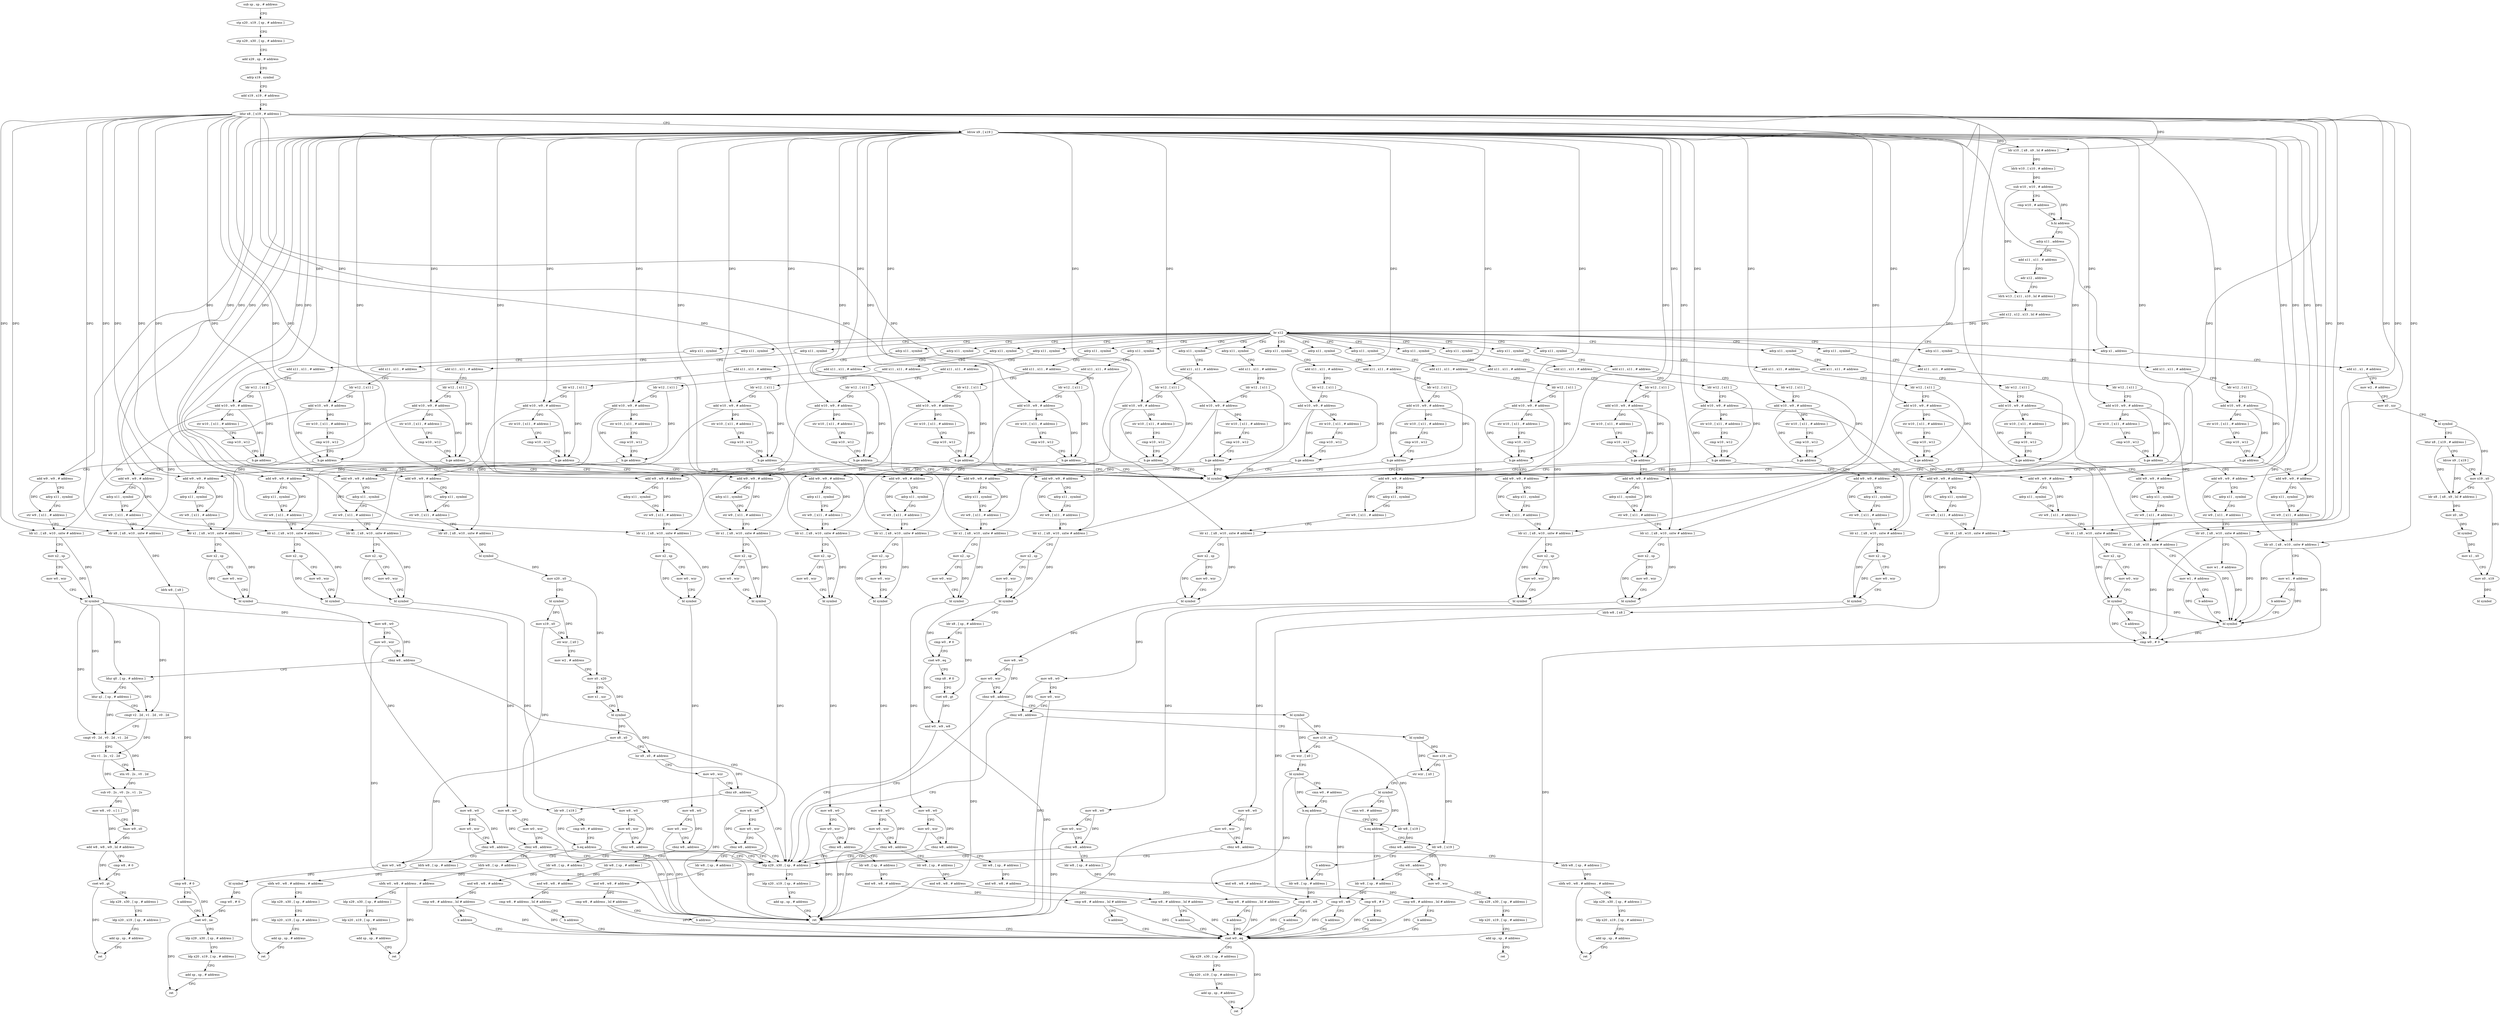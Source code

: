 digraph "func" {
"4202420" [label = "sub sp , sp , # address" ]
"4202424" [label = "stp x20 , x19 , [ sp , # address ]" ]
"4202428" [label = "stp x29 , x30 , [ sp , # address ]" ]
"4202432" [label = "add x29 , sp , # address" ]
"4202436" [label = "adrp x19 , symbol" ]
"4202440" [label = "add x19 , x19 , # address" ]
"4202444" [label = "ldur x8 , [ x19 , # address ]" ]
"4202448" [label = "ldrsw x9 , [ x19 ]" ]
"4202452" [label = "ldr x10 , [ x8 , x9 , lsl # address ]" ]
"4202456" [label = "ldrb w10 , [ x10 , # address ]" ]
"4202460" [label = "sub w10 , w10 , # address" ]
"4202464" [label = "cmp w10 , # address" ]
"4202468" [label = "b.hi address" ]
"4204328" [label = "adrp x1 , address" ]
"4202472" [label = "adrp x11 , address" ]
"4204332" [label = "add x1 , x1 , # address" ]
"4204336" [label = "mov w2 , # address" ]
"4204340" [label = "mov x0 , xzr" ]
"4204344" [label = "bl symbol" ]
"4204348" [label = "ldur x8 , [ x19 , # address ]" ]
"4204352" [label = "ldrsw x9 , [ x19 ]" ]
"4204356" [label = "mov x19 , x0" ]
"4204360" [label = "ldr x8 , [ x8 , x9 , lsl # address ]" ]
"4204364" [label = "mov x0 , x8" ]
"4204368" [label = "bl symbol" ]
"4204372" [label = "mov x1 , x0" ]
"4204376" [label = "mov x0 , x19" ]
"4204380" [label = "bl symbol" ]
"4202476" [label = "add x11 , x11 , # address" ]
"4202480" [label = "adr x12 , address" ]
"4202484" [label = "ldrh w13 , [ x11 , x10 , lsl # address ]" ]
"4202488" [label = "add x12 , x12 , x13 , lsl # address" ]
"4202492" [label = "br x12" ]
"4202496" [label = "adrp x11 , symbol" ]
"4202580" [label = "adrp x11 , symbol" ]
"4202672" [label = "adrp x11 , symbol" ]
"4202732" [label = "adrp x11 , symbol" ]
"4202824" [label = "adrp x11 , symbol" ]
"4202928" [label = "adrp x11 , symbol" ]
"4203012" [label = "adrp x11 , symbol" ]
"4203096" [label = "adrp x11 , symbol" ]
"4203180" [label = "adrp x11 , symbol" ]
"4203264" [label = "adrp x11 , symbol" ]
"4203348" [label = "adrp x11 , symbol" ]
"4203404" [label = "adrp x11 , symbol" ]
"4203456" [label = "adrp x11 , symbol" ]
"4203560" [label = "adrp x11 , symbol" ]
"4203692" [label = "adrp x11 , symbol" ]
"4203832" [label = "adrp x11 , symbol" ]
"4203924" [label = "adrp x11 , symbol" ]
"4203976" [label = "adrp x11 , symbol" ]
"4204032" [label = "adrp x11 , symbol" ]
"4204116" [label = "adrp x11 , symbol" ]
"4204212" [label = "adrp x11 , symbol" ]
"4202500" [label = "add x11 , x11 , # address" ]
"4202504" [label = "ldr w12 , [ x11 ]" ]
"4202508" [label = "add w10 , w9 , # address" ]
"4202512" [label = "str w10 , [ x11 , # address ]" ]
"4202516" [label = "cmp w10 , w12" ]
"4202520" [label = "b.ge address" ]
"4204384" [label = "bl symbol" ]
"4202524" [label = "add w9 , w9 , # address" ]
"4202584" [label = "add x11 , x11 , # address" ]
"4202588" [label = "ldr w12 , [ x11 ]" ]
"4202592" [label = "add w10 , w9 , # address" ]
"4202596" [label = "str w10 , [ x11 , # address ]" ]
"4202600" [label = "cmp w10 , w12" ]
"4202604" [label = "b.ge address" ]
"4202608" [label = "add w9 , w9 , # address" ]
"4202676" [label = "add x11 , x11 , # address" ]
"4202680" [label = "ldr w12 , [ x11 ]" ]
"4202684" [label = "add w10 , w9 , # address" ]
"4202688" [label = "str w10 , [ x11 , # address ]" ]
"4202692" [label = "cmp w10 , w12" ]
"4202696" [label = "b.ge address" ]
"4202700" [label = "add w9 , w9 , # address" ]
"4202736" [label = "add x11 , x11 , # address" ]
"4202740" [label = "ldr w12 , [ x11 ]" ]
"4202744" [label = "add w10 , w9 , # address" ]
"4202748" [label = "str w10 , [ x11 , # address ]" ]
"4202752" [label = "cmp w10 , w12" ]
"4202756" [label = "b.ge address" ]
"4202760" [label = "add w9 , w9 , # address" ]
"4202828" [label = "add x11 , x11 , # address" ]
"4202832" [label = "ldr w12 , [ x11 ]" ]
"4202836" [label = "add w10 , w9 , # address" ]
"4202840" [label = "str w10 , [ x11 , # address ]" ]
"4202844" [label = "cmp w10 , w12" ]
"4202848" [label = "b.ge address" ]
"4202852" [label = "add w9 , w9 , # address" ]
"4202932" [label = "add x11 , x11 , # address" ]
"4202936" [label = "ldr w12 , [ x11 ]" ]
"4202940" [label = "add w10 , w9 , # address" ]
"4202944" [label = "str w10 , [ x11 , # address ]" ]
"4202948" [label = "cmp w10 , w12" ]
"4202952" [label = "b.ge address" ]
"4202956" [label = "add w9 , w9 , # address" ]
"4203016" [label = "add x11 , x11 , # address" ]
"4203020" [label = "ldr w12 , [ x11 ]" ]
"4203024" [label = "add w10 , w9 , # address" ]
"4203028" [label = "str w10 , [ x11 , # address ]" ]
"4203032" [label = "cmp w10 , w12" ]
"4203036" [label = "b.ge address" ]
"4203040" [label = "add w9 , w9 , # address" ]
"4203100" [label = "add x11 , x11 , # address" ]
"4203104" [label = "ldr w12 , [ x11 ]" ]
"4203108" [label = "add w10 , w9 , # address" ]
"4203112" [label = "str w10 , [ x11 , # address ]" ]
"4203116" [label = "cmp w10 , w12" ]
"4203120" [label = "b.ge address" ]
"4203124" [label = "add w9 , w9 , # address" ]
"4203184" [label = "add x11 , x11 , # address" ]
"4203188" [label = "ldr w12 , [ x11 ]" ]
"4203192" [label = "add w10 , w9 , # address" ]
"4203196" [label = "str w10 , [ x11 , # address ]" ]
"4203200" [label = "cmp w10 , w12" ]
"4203204" [label = "b.ge address" ]
"4203208" [label = "add w9 , w9 , # address" ]
"4203268" [label = "add x11 , x11 , # address" ]
"4203272" [label = "ldr w12 , [ x11 ]" ]
"4203276" [label = "add w10 , w9 , # address" ]
"4203280" [label = "str w10 , [ x11 , # address ]" ]
"4203284" [label = "cmp w10 , w12" ]
"4203288" [label = "b.ge address" ]
"4203292" [label = "add w9 , w9 , # address" ]
"4203352" [label = "add x11 , x11 , # address" ]
"4203356" [label = "ldr w12 , [ x11 ]" ]
"4203360" [label = "add w10 , w9 , # address" ]
"4203364" [label = "str w10 , [ x11 , # address ]" ]
"4203368" [label = "cmp w10 , w12" ]
"4203372" [label = "b.ge address" ]
"4203376" [label = "add w9 , w9 , # address" ]
"4203408" [label = "add x11 , x11 , # address" ]
"4203412" [label = "ldr w12 , [ x11 ]" ]
"4203416" [label = "add w10 , w9 , # address" ]
"4203420" [label = "str w10 , [ x11 , # address ]" ]
"4203424" [label = "cmp w10 , w12" ]
"4203428" [label = "b.ge address" ]
"4203432" [label = "add w9 , w9 , # address" ]
"4203460" [label = "add x11 , x11 , # address" ]
"4203464" [label = "ldr w12 , [ x11 ]" ]
"4203468" [label = "add w10 , w9 , # address" ]
"4203472" [label = "str w10 , [ x11 , # address ]" ]
"4203476" [label = "cmp w10 , w12" ]
"4203480" [label = "b.ge address" ]
"4203484" [label = "add w9 , w9 , # address" ]
"4203564" [label = "add x11 , x11 , # address" ]
"4203568" [label = "ldr w12 , [ x11 ]" ]
"4203572" [label = "add w10 , w9 , # address" ]
"4203576" [label = "str w10 , [ x11 , # address ]" ]
"4203580" [label = "cmp w10 , w12" ]
"4203584" [label = "b.ge address" ]
"4203588" [label = "add w9 , w9 , # address" ]
"4203696" [label = "add x11 , x11 , # address" ]
"4203700" [label = "ldr w12 , [ x11 ]" ]
"4203704" [label = "add w10 , w9 , # address" ]
"4203708" [label = "str w10 , [ x11 , # address ]" ]
"4203712" [label = "cmp w10 , w12" ]
"4203716" [label = "b.ge address" ]
"4203720" [label = "add w9 , w9 , # address" ]
"4203836" [label = "add x11 , x11 , # address" ]
"4203840" [label = "ldr w12 , [ x11 ]" ]
"4203844" [label = "add w10 , w9 , # address" ]
"4203848" [label = "str w10 , [ x11 , # address ]" ]
"4203852" [label = "cmp w10 , w12" ]
"4203856" [label = "b.ge address" ]
"4203860" [label = "add w9 , w9 , # address" ]
"4203928" [label = "add x11 , x11 , # address" ]
"4203932" [label = "ldr w12 , [ x11 ]" ]
"4203936" [label = "add w10 , w9 , # address" ]
"4203940" [label = "str w10 , [ x11 , # address ]" ]
"4203944" [label = "cmp w10 , w12" ]
"4203948" [label = "b.ge address" ]
"4203952" [label = "add w9 , w9 , # address" ]
"4203980" [label = "add x11 , x11 , # address" ]
"4203984" [label = "ldr w12 , [ x11 ]" ]
"4203988" [label = "add w10 , w9 , # address" ]
"4203992" [label = "str w10 , [ x11 , # address ]" ]
"4203996" [label = "cmp w10 , w12" ]
"4204000" [label = "b.ge address" ]
"4204004" [label = "add w9 , w9 , # address" ]
"4204036" [label = "add x11 , x11 , # address" ]
"4204040" [label = "ldr w12 , [ x11 ]" ]
"4204044" [label = "add w10 , w9 , # address" ]
"4204048" [label = "str w10 , [ x11 , # address ]" ]
"4204052" [label = "cmp w10 , w12" ]
"4204056" [label = "b.ge address" ]
"4204060" [label = "add w9 , w9 , # address" ]
"4204120" [label = "add x11 , x11 , # address" ]
"4204124" [label = "ldr w12 , [ x11 ]" ]
"4204128" [label = "add w10 , w9 , # address" ]
"4204132" [label = "str w10 , [ x11 , # address ]" ]
"4204136" [label = "cmp w10 , w12" ]
"4204140" [label = "b.ge address" ]
"4204144" [label = "add w9 , w9 , # address" ]
"4204216" [label = "add x11 , x11 , # address" ]
"4204220" [label = "ldr w12 , [ x11 ]" ]
"4204224" [label = "add w10 , w9 , # address" ]
"4204228" [label = "str w10 , [ x11 , # address ]" ]
"4204232" [label = "cmp w10 , w12" ]
"4204236" [label = "b.ge address" ]
"4204240" [label = "add w9 , w9 , # address" ]
"4202528" [label = "adrp x11 , symbol" ]
"4202532" [label = "str w9 , [ x11 , # address ]" ]
"4202536" [label = "ldr x1 , [ x8 , w10 , sxtw # address ]" ]
"4202540" [label = "mov x2 , sp" ]
"4202544" [label = "mov w0 , wzr" ]
"4202548" [label = "bl symbol" ]
"4202552" [label = "mov w8 , w0" ]
"4202556" [label = "mov w0 , wzr" ]
"4202560" [label = "cbnz w8 , address" ]
"4204196" [label = "ldp x29 , x30 , [ sp , # address ]" ]
"4202564" [label = "ldr w8 , [ sp , # address ]" ]
"4202612" [label = "adrp x11 , symbol" ]
"4202616" [label = "str w9 , [ x11 , # address ]" ]
"4202620" [label = "ldr x1 , [ x8 , w10 , sxtw # address ]" ]
"4202624" [label = "mov x2 , sp" ]
"4202628" [label = "mov w0 , wzr" ]
"4202632" [label = "bl symbol" ]
"4202636" [label = "mov w8 , w0" ]
"4202640" [label = "mov w0 , wzr" ]
"4202644" [label = "cbnz w8 , address" ]
"4202648" [label = "ldrb w8 , [ sp , # address ]" ]
"4202704" [label = "adrp x11 , symbol" ]
"4202708" [label = "str w9 , [ x11 , # address ]" ]
"4202712" [label = "ldr x1 , [ x8 , w10 , sxtw # address ]" ]
"4202716" [label = "mov x2 , sp" ]
"4202720" [label = "mov w0 , wzr" ]
"4202724" [label = "bl symbol" ]
"4202728" [label = "b address" ]
"4204264" [label = "cmp w0 , # 0" ]
"4202764" [label = "adrp x11 , symbol" ]
"4202768" [label = "str w9 , [ x11 , # address ]" ]
"4202772" [label = "ldr x1 , [ x8 , w10 , sxtw # address ]" ]
"4202776" [label = "mov x2 , sp" ]
"4202780" [label = "mov w0 , wzr" ]
"4202784" [label = "bl symbol" ]
"4202788" [label = "mov w8 , w0" ]
"4202792" [label = "mov w0 , wzr" ]
"4202796" [label = "cbnz w8 , address" ]
"4202800" [label = "ldrb w8 , [ sp , # address ]" ]
"4202856" [label = "adrp x11 , symbol" ]
"4202860" [label = "str w9 , [ x11 , # address ]" ]
"4202864" [label = "ldr x1 , [ x8 , w10 , sxtw # address ]" ]
"4202868" [label = "mov x2 , sp" ]
"4202872" [label = "mov w0 , wzr" ]
"4202876" [label = "bl symbol" ]
"4202880" [label = "mov w8 , w0" ]
"4202884" [label = "mov w0 , wzr" ]
"4202888" [label = "cbnz w8 , address" ]
"4202892" [label = "bl symbol" ]
"4202960" [label = "adrp x11 , symbol" ]
"4202964" [label = "str w9 , [ x11 , # address ]" ]
"4202968" [label = "ldr x1 , [ x8 , w10 , sxtw # address ]" ]
"4202972" [label = "mov x2 , sp" ]
"4202976" [label = "mov w0 , wzr" ]
"4202980" [label = "bl symbol" ]
"4202984" [label = "mov w8 , w0" ]
"4202988" [label = "mov w0 , wzr" ]
"4202992" [label = "cbnz w8 , address" ]
"4202996" [label = "ldr w8 , [ sp , # address ]" ]
"4203044" [label = "adrp x11 , symbol" ]
"4203048" [label = "str w9 , [ x11 , # address ]" ]
"4203052" [label = "ldr x1 , [ x8 , w10 , sxtw # address ]" ]
"4203056" [label = "mov x2 , sp" ]
"4203060" [label = "mov w0 , wzr" ]
"4203064" [label = "bl symbol" ]
"4203068" [label = "mov w8 , w0" ]
"4203072" [label = "mov w0 , wzr" ]
"4203076" [label = "cbnz w8 , address" ]
"4203080" [label = "ldr w8 , [ sp , # address ]" ]
"4203128" [label = "adrp x11 , symbol" ]
"4203132" [label = "str w9 , [ x11 , # address ]" ]
"4203136" [label = "ldr x1 , [ x8 , w10 , sxtw # address ]" ]
"4203140" [label = "mov x2 , sp" ]
"4203144" [label = "mov w0 , wzr" ]
"4203148" [label = "bl symbol" ]
"4203152" [label = "mov w8 , w0" ]
"4203156" [label = "mov w0 , wzr" ]
"4203160" [label = "cbnz w8 , address" ]
"4203164" [label = "ldr w8 , [ sp , # address ]" ]
"4203212" [label = "adrp x11 , symbol" ]
"4203216" [label = "str w9 , [ x11 , # address ]" ]
"4203220" [label = "ldr x1 , [ x8 , w10 , sxtw # address ]" ]
"4203224" [label = "mov x2 , sp" ]
"4203228" [label = "mov w0 , wzr" ]
"4203232" [label = "bl symbol" ]
"4203236" [label = "mov w8 , w0" ]
"4203240" [label = "mov w0 , wzr" ]
"4203244" [label = "cbnz w8 , address" ]
"4203248" [label = "ldr w8 , [ sp , # address ]" ]
"4203296" [label = "adrp x11 , symbol" ]
"4203300" [label = "str w9 , [ x11 , # address ]" ]
"4203304" [label = "ldr x1 , [ x8 , w10 , sxtw # address ]" ]
"4203308" [label = "mov x2 , sp" ]
"4203312" [label = "mov w0 , wzr" ]
"4203316" [label = "bl symbol" ]
"4203320" [label = "mov w8 , w0" ]
"4203324" [label = "mov w0 , wzr" ]
"4203328" [label = "cbnz w8 , address" ]
"4203332" [label = "ldr w8 , [ sp , # address ]" ]
"4203380" [label = "adrp x11 , symbol" ]
"4203384" [label = "str w9 , [ x11 , # address ]" ]
"4203388" [label = "ldr x8 , [ x8 , w10 , sxtw # address ]" ]
"4203392" [label = "ldrb w8 , [ x8 ]" ]
"4203396" [label = "cmp w8 , # 0" ]
"4203400" [label = "b address" ]
"4203812" [label = "cset w0 , ne" ]
"4203436" [label = "adrp x11 , symbol" ]
"4203440" [label = "str w9 , [ x11 , # address ]" ]
"4203444" [label = "ldr x0 , [ x8 , w10 , sxtw # address ]" ]
"4203448" [label = "mov w1 , # address" ]
"4203452" [label = "b address" ]
"4204260" [label = "bl symbol" ]
"4203488" [label = "adrp x11 , symbol" ]
"4203492" [label = "str w9 , [ x11 , # address ]" ]
"4203496" [label = "ldr x1 , [ x8 , w10 , sxtw # address ]" ]
"4203500" [label = "mov x2 , sp" ]
"4203504" [label = "mov w0 , wzr" ]
"4203508" [label = "bl symbol" ]
"4203512" [label = "mov w8 , w0" ]
"4203516" [label = "mov w0 , wzr" ]
"4203520" [label = "cbnz w8 , address" ]
"4203524" [label = "bl symbol" ]
"4203592" [label = "adrp x11 , symbol" ]
"4203596" [label = "str w9 , [ x11 , # address ]" ]
"4203600" [label = "ldr x1 , [ x8 , w10 , sxtw # address ]" ]
"4203604" [label = "mov x2 , sp" ]
"4203608" [label = "mov w0 , wzr" ]
"4203612" [label = "bl symbol" ]
"4203616" [label = "mov w8 , w0" ]
"4203620" [label = "mov w0 , wzr" ]
"4203624" [label = "cbnz w8 , address" ]
"4203628" [label = "ldur q0 , [ sp , # address ]" ]
"4203724" [label = "adrp x11 , symbol" ]
"4203728" [label = "str w9 , [ x11 , # address ]" ]
"4203732" [label = "ldr x0 , [ x8 , w10 , sxtw # address ]" ]
"4203736" [label = "bl symbol" ]
"4203740" [label = "mov x20 , x0" ]
"4203744" [label = "bl symbol" ]
"4203748" [label = "mov x19 , x0" ]
"4203752" [label = "str wzr , [ x0 ]" ]
"4203756" [label = "mov w2 , # address" ]
"4203760" [label = "mov x0 , x20" ]
"4203764" [label = "mov x1 , xzr" ]
"4203768" [label = "bl symbol" ]
"4203772" [label = "mov x8 , x0" ]
"4203776" [label = "lsr x9 , x0 , # address" ]
"4203780" [label = "mov w0 , wzr" ]
"4203784" [label = "cbnz x9 , address" ]
"4203788" [label = "ldr w9 , [ x19 ]" ]
"4203864" [label = "adrp x11 , symbol" ]
"4203868" [label = "str w9 , [ x11 , # address ]" ]
"4203872" [label = "ldr x1 , [ x8 , w10 , sxtw # address ]" ]
"4203876" [label = "mov x2 , sp" ]
"4203880" [label = "mov w0 , wzr" ]
"4203884" [label = "bl symbol" ]
"4203888" [label = "mov w8 , w0" ]
"4203892" [label = "mov w0 , wzr" ]
"4203896" [label = "cbnz w8 , address" ]
"4203900" [label = "ldrb w8 , [ sp , # address ]" ]
"4203956" [label = "adrp x11 , symbol" ]
"4203960" [label = "str w9 , [ x11 , # address ]" ]
"4203964" [label = "ldr x0 , [ x8 , w10 , sxtw # address ]" ]
"4203968" [label = "mov w1 , # address" ]
"4203972" [label = "b address" ]
"4204008" [label = "adrp x11 , symbol" ]
"4204012" [label = "str w9 , [ x11 , # address ]" ]
"4204016" [label = "ldr x8 , [ x8 , w10 , sxtw # address ]" ]
"4204020" [label = "ldrb w8 , [ x8 ]" ]
"4204024" [label = "cmp w8 , # 0" ]
"4204028" [label = "b address" ]
"4204268" [label = "cset w0 , eq" ]
"4204064" [label = "adrp x11 , symbol" ]
"4204068" [label = "str w9 , [ x11 , # address ]" ]
"4204072" [label = "ldr x1 , [ x8 , w10 , sxtw # address ]" ]
"4204076" [label = "mov x2 , sp" ]
"4204080" [label = "mov w0 , wzr" ]
"4204084" [label = "bl symbol" ]
"4204088" [label = "mov w8 , w0" ]
"4204092" [label = "mov w0 , wzr" ]
"4204096" [label = "cbnz w8 , address" ]
"4204100" [label = "ldr w8 , [ sp , # address ]" ]
"4204148" [label = "adrp x11 , symbol" ]
"4204152" [label = "str w9 , [ x11 , # address ]" ]
"4204156" [label = "ldr x1 , [ x8 , w10 , sxtw # address ]" ]
"4204160" [label = "mov x2 , sp" ]
"4204164" [label = "mov w0 , wzr" ]
"4204168" [label = "bl symbol" ]
"4204172" [label = "ldr x8 , [ sp , # address ]" ]
"4204176" [label = "cmp w0 , # 0" ]
"4204180" [label = "cset w9 , eq" ]
"4204184" [label = "cmp x8 , # 0" ]
"4204188" [label = "cset w8 , gt" ]
"4204192" [label = "and w0 , w9 , w8" ]
"4204244" [label = "adrp x11 , symbol" ]
"4204248" [label = "str w9 , [ x11 , # address ]" ]
"4204252" [label = "ldr x0 , [ x8 , w10 , sxtw # address ]" ]
"4204256" [label = "mov w1 , # address" ]
"4204200" [label = "ldp x20 , x19 , [ sp , # address ]" ]
"4204204" [label = "add sp , sp , # address" ]
"4204208" [label = "ret" ]
"4202568" [label = "and w8 , w8 , # address" ]
"4202572" [label = "cmp w8 , # address , lsl # address" ]
"4202576" [label = "b address" ]
"4202652" [label = "ubfx w0 , w8 , # address , # address" ]
"4202656" [label = "ldp x29 , x30 , [ sp , # address ]" ]
"4202660" [label = "ldp x20 , x19 , [ sp , # address ]" ]
"4202664" [label = "add sp , sp , # address" ]
"4202668" [label = "ret" ]
"4202804" [label = "ubfx w0 , w8 , # address , # address" ]
"4202808" [label = "ldp x29 , x30 , [ sp , # address ]" ]
"4202812" [label = "ldp x20 , x19 , [ sp , # address ]" ]
"4202816" [label = "add sp , sp , # address" ]
"4202820" [label = "ret" ]
"4202896" [label = "mov x19 , x0" ]
"4202900" [label = "str wzr , [ x0 ]" ]
"4202904" [label = "bl symbol" ]
"4202908" [label = "cmn w0 , # address" ]
"4202912" [label = "b.eq address" ]
"4204288" [label = "ldr w8 , [ x19 ]" ]
"4202916" [label = "ldr w8 , [ sp , # address ]" ]
"4203000" [label = "and w8 , w8 , # address" ]
"4203004" [label = "cmp w8 , # address , lsl # address" ]
"4203008" [label = "b address" ]
"4203084" [label = "and w8 , w8 , # address" ]
"4203088" [label = "cmp w8 , # address , lsl # address" ]
"4203092" [label = "b address" ]
"4203168" [label = "and w8 , w8 , # address" ]
"4203172" [label = "cmp w8 , # address , lsl # address" ]
"4203176" [label = "b address" ]
"4203252" [label = "and w8 , w8 , # address" ]
"4203256" [label = "cmp w8 , # address , lsl # address" ]
"4203260" [label = "b address" ]
"4203336" [label = "and w8 , w8 , # address" ]
"4203340" [label = "cmp w8 , # address , lsl # address" ]
"4203344" [label = "b address" ]
"4203816" [label = "ldp x29 , x30 , [ sp , # address ]" ]
"4203820" [label = "ldp x20 , x19 , [ sp , # address ]" ]
"4203824" [label = "add sp , sp , # address" ]
"4203828" [label = "ret" ]
"4203528" [label = "mov x19 , x0" ]
"4203532" [label = "str wzr , [ x0 ]" ]
"4203536" [label = "bl symbol" ]
"4203540" [label = "cmn w0 , # address" ]
"4203544" [label = "b.eq address" ]
"4204300" [label = "ldr w8 , [ x19 ]" ]
"4203548" [label = "ldr w8 , [ sp , # address ]" ]
"4203632" [label = "ldur q1 , [ sp , # address ]" ]
"4203636" [label = "cmgt v2 . 2d , v1 . 2d , v0 . 2d" ]
"4203640" [label = "cmgt v0 . 2d , v0 . 2d , v1 . 2d" ]
"4203644" [label = "xtn v1 . 2s , v2 . 2d" ]
"4203648" [label = "xtn v0 . 2s , v0 . 2d" ]
"4203652" [label = "sub v0 . 2s , v0 . 2s , v1 . 2s" ]
"4203656" [label = "mov w8 , v0 . s [ 1 ]" ]
"4203660" [label = "fmov w9 , s0" ]
"4203664" [label = "add w8 , w8 , w9 , lsl # address" ]
"4203668" [label = "cmp w8 , # 0" ]
"4203672" [label = "cset w0 , gt" ]
"4203676" [label = "ldp x29 , x30 , [ sp , # address ]" ]
"4203680" [label = "ldp x20 , x19 , [ sp , # address ]" ]
"4203684" [label = "add sp , sp , # address" ]
"4203688" [label = "ret" ]
"4203792" [label = "cmp w9 , # address" ]
"4203796" [label = "b.eq address" ]
"4203800" [label = "mov w0 , w8" ]
"4203904" [label = "ubfx w0 , w8 , # address , # address" ]
"4203908" [label = "ldp x29 , x30 , [ sp , # address ]" ]
"4203912" [label = "ldp x20 , x19 , [ sp , # address ]" ]
"4203916" [label = "add sp , sp , # address" ]
"4203920" [label = "ret" ]
"4204272" [label = "ldp x29 , x30 , [ sp , # address ]" ]
"4204276" [label = "ldp x20 , x19 , [ sp , # address ]" ]
"4204280" [label = "add sp , sp , # address" ]
"4204284" [label = "ret" ]
"4204104" [label = "and w8 , w8 , # address" ]
"4204108" [label = "cmp w8 , # address , lsl # address" ]
"4204112" [label = "b address" ]
"4204292" [label = "cbnz w8 , address" ]
"4204308" [label = "mov w0 , wzr" ]
"4204296" [label = "b address" ]
"4202920" [label = "cmp w0 , w8" ]
"4202924" [label = "b address" ]
"4204304" [label = "cbz w8 , address" ]
"4203552" [label = "cmp w0 , w8" ]
"4203556" [label = "b address" ]
"4203804" [label = "bl symbol" ]
"4203808" [label = "cmp w0 , # 0" ]
"4204312" [label = "ldp x29 , x30 , [ sp , # address ]" ]
"4204316" [label = "ldp x20 , x19 , [ sp , # address ]" ]
"4204320" [label = "add sp , sp , # address" ]
"4204324" [label = "ret" ]
"4202420" -> "4202424" [ label = "CFG" ]
"4202424" -> "4202428" [ label = "CFG" ]
"4202428" -> "4202432" [ label = "CFG" ]
"4202432" -> "4202436" [ label = "CFG" ]
"4202436" -> "4202440" [ label = "CFG" ]
"4202440" -> "4202444" [ label = "CFG" ]
"4202444" -> "4202448" [ label = "CFG" ]
"4202444" -> "4202452" [ label = "DFG" ]
"4202444" -> "4202536" [ label = "DFG" ]
"4202444" -> "4202620" [ label = "DFG" ]
"4202444" -> "4202712" [ label = "DFG" ]
"4202444" -> "4202772" [ label = "DFG" ]
"4202444" -> "4202864" [ label = "DFG" ]
"4202444" -> "4202968" [ label = "DFG" ]
"4202444" -> "4203052" [ label = "DFG" ]
"4202444" -> "4203136" [ label = "DFG" ]
"4202444" -> "4203220" [ label = "DFG" ]
"4202444" -> "4203304" [ label = "DFG" ]
"4202444" -> "4203388" [ label = "DFG" ]
"4202444" -> "4203444" [ label = "DFG" ]
"4202444" -> "4203496" [ label = "DFG" ]
"4202444" -> "4203600" [ label = "DFG" ]
"4202444" -> "4203732" [ label = "DFG" ]
"4202444" -> "4203872" [ label = "DFG" ]
"4202444" -> "4203964" [ label = "DFG" ]
"4202444" -> "4204016" [ label = "DFG" ]
"4202444" -> "4204072" [ label = "DFG" ]
"4202444" -> "4204156" [ label = "DFG" ]
"4202444" -> "4204252" [ label = "DFG" ]
"4202448" -> "4202452" [ label = "DFG" ]
"4202448" -> "4202508" [ label = "DFG" ]
"4202448" -> "4202592" [ label = "DFG" ]
"4202448" -> "4202684" [ label = "DFG" ]
"4202448" -> "4202744" [ label = "DFG" ]
"4202448" -> "4202836" [ label = "DFG" ]
"4202448" -> "4202940" [ label = "DFG" ]
"4202448" -> "4203024" [ label = "DFG" ]
"4202448" -> "4203108" [ label = "DFG" ]
"4202448" -> "4203192" [ label = "DFG" ]
"4202448" -> "4203276" [ label = "DFG" ]
"4202448" -> "4203360" [ label = "DFG" ]
"4202448" -> "4203416" [ label = "DFG" ]
"4202448" -> "4203468" [ label = "DFG" ]
"4202448" -> "4203572" [ label = "DFG" ]
"4202448" -> "4203704" [ label = "DFG" ]
"4202448" -> "4203844" [ label = "DFG" ]
"4202448" -> "4203936" [ label = "DFG" ]
"4202448" -> "4203988" [ label = "DFG" ]
"4202448" -> "4204044" [ label = "DFG" ]
"4202448" -> "4204128" [ label = "DFG" ]
"4202448" -> "4204224" [ label = "DFG" ]
"4202448" -> "4202524" [ label = "DFG" ]
"4202448" -> "4202608" [ label = "DFG" ]
"4202448" -> "4202700" [ label = "DFG" ]
"4202448" -> "4202760" [ label = "DFG" ]
"4202448" -> "4202852" [ label = "DFG" ]
"4202448" -> "4202956" [ label = "DFG" ]
"4202448" -> "4203040" [ label = "DFG" ]
"4202448" -> "4203124" [ label = "DFG" ]
"4202448" -> "4203208" [ label = "DFG" ]
"4202448" -> "4203292" [ label = "DFG" ]
"4202448" -> "4203376" [ label = "DFG" ]
"4202448" -> "4203432" [ label = "DFG" ]
"4202448" -> "4203484" [ label = "DFG" ]
"4202448" -> "4203588" [ label = "DFG" ]
"4202448" -> "4203720" [ label = "DFG" ]
"4202448" -> "4203860" [ label = "DFG" ]
"4202448" -> "4203952" [ label = "DFG" ]
"4202448" -> "4204004" [ label = "DFG" ]
"4202448" -> "4204060" [ label = "DFG" ]
"4202448" -> "4204144" [ label = "DFG" ]
"4202448" -> "4204240" [ label = "DFG" ]
"4202452" -> "4202456" [ label = "DFG" ]
"4202456" -> "4202460" [ label = "DFG" ]
"4202460" -> "4202464" [ label = "CFG" ]
"4202460" -> "4202468" [ label = "DFG" ]
"4202460" -> "4202484" [ label = "DFG" ]
"4202464" -> "4202468" [ label = "CFG" ]
"4202468" -> "4204328" [ label = "CFG" ]
"4202468" -> "4202472" [ label = "CFG" ]
"4204328" -> "4204332" [ label = "CFG" ]
"4202472" -> "4202476" [ label = "CFG" ]
"4204332" -> "4204336" [ label = "CFG" ]
"4204336" -> "4204340" [ label = "CFG" ]
"4204340" -> "4204344" [ label = "CFG" ]
"4204344" -> "4204348" [ label = "CFG" ]
"4204344" -> "4204356" [ label = "DFG" ]
"4204348" -> "4204352" [ label = "CFG" ]
"4204348" -> "4204360" [ label = "DFG" ]
"4204352" -> "4204356" [ label = "CFG" ]
"4204352" -> "4204360" [ label = "DFG" ]
"4204356" -> "4204360" [ label = "CFG" ]
"4204356" -> "4204376" [ label = "DFG" ]
"4204360" -> "4204364" [ label = "DFG" ]
"4204364" -> "4204368" [ label = "DFG" ]
"4204368" -> "4204372" [ label = "DFG" ]
"4204372" -> "4204376" [ label = "CFG" ]
"4204376" -> "4204380" [ label = "DFG" ]
"4202476" -> "4202480" [ label = "CFG" ]
"4202480" -> "4202484" [ label = "CFG" ]
"4202484" -> "4202488" [ label = "DFG" ]
"4202488" -> "4202492" [ label = "DFG" ]
"4202492" -> "4202496" [ label = "CFG" ]
"4202492" -> "4202580" [ label = "CFG" ]
"4202492" -> "4202672" [ label = "CFG" ]
"4202492" -> "4202732" [ label = "CFG" ]
"4202492" -> "4202824" [ label = "CFG" ]
"4202492" -> "4202928" [ label = "CFG" ]
"4202492" -> "4203012" [ label = "CFG" ]
"4202492" -> "4203096" [ label = "CFG" ]
"4202492" -> "4203180" [ label = "CFG" ]
"4202492" -> "4203264" [ label = "CFG" ]
"4202492" -> "4203348" [ label = "CFG" ]
"4202492" -> "4203404" [ label = "CFG" ]
"4202492" -> "4203456" [ label = "CFG" ]
"4202492" -> "4203560" [ label = "CFG" ]
"4202492" -> "4203692" [ label = "CFG" ]
"4202492" -> "4203832" [ label = "CFG" ]
"4202492" -> "4203924" [ label = "CFG" ]
"4202492" -> "4203976" [ label = "CFG" ]
"4202492" -> "4204032" [ label = "CFG" ]
"4202492" -> "4204116" [ label = "CFG" ]
"4202492" -> "4204212" [ label = "CFG" ]
"4202492" -> "4204328" [ label = "CFG" ]
"4202496" -> "4202500" [ label = "CFG" ]
"4202580" -> "4202584" [ label = "CFG" ]
"4202672" -> "4202676" [ label = "CFG" ]
"4202732" -> "4202736" [ label = "CFG" ]
"4202824" -> "4202828" [ label = "CFG" ]
"4202928" -> "4202932" [ label = "CFG" ]
"4203012" -> "4203016" [ label = "CFG" ]
"4203096" -> "4203100" [ label = "CFG" ]
"4203180" -> "4203184" [ label = "CFG" ]
"4203264" -> "4203268" [ label = "CFG" ]
"4203348" -> "4203352" [ label = "CFG" ]
"4203404" -> "4203408" [ label = "CFG" ]
"4203456" -> "4203460" [ label = "CFG" ]
"4203560" -> "4203564" [ label = "CFG" ]
"4203692" -> "4203696" [ label = "CFG" ]
"4203832" -> "4203836" [ label = "CFG" ]
"4203924" -> "4203928" [ label = "CFG" ]
"4203976" -> "4203980" [ label = "CFG" ]
"4204032" -> "4204036" [ label = "CFG" ]
"4204116" -> "4204120" [ label = "CFG" ]
"4204212" -> "4204216" [ label = "CFG" ]
"4202500" -> "4202504" [ label = "CFG" ]
"4202504" -> "4202508" [ label = "CFG" ]
"4202504" -> "4202520" [ label = "DFG" ]
"4202508" -> "4202512" [ label = "DFG" ]
"4202508" -> "4202520" [ label = "DFG" ]
"4202508" -> "4202536" [ label = "DFG" ]
"4202512" -> "4202516" [ label = "CFG" ]
"4202516" -> "4202520" [ label = "CFG" ]
"4202520" -> "4204384" [ label = "CFG" ]
"4202520" -> "4202524" [ label = "CFG" ]
"4202524" -> "4202528" [ label = "CFG" ]
"4202524" -> "4202532" [ label = "DFG" ]
"4202584" -> "4202588" [ label = "CFG" ]
"4202588" -> "4202592" [ label = "CFG" ]
"4202588" -> "4202604" [ label = "DFG" ]
"4202592" -> "4202596" [ label = "DFG" ]
"4202592" -> "4202604" [ label = "DFG" ]
"4202592" -> "4202620" [ label = "DFG" ]
"4202596" -> "4202600" [ label = "CFG" ]
"4202600" -> "4202604" [ label = "CFG" ]
"4202604" -> "4204384" [ label = "CFG" ]
"4202604" -> "4202608" [ label = "CFG" ]
"4202608" -> "4202612" [ label = "CFG" ]
"4202608" -> "4202616" [ label = "DFG" ]
"4202676" -> "4202680" [ label = "CFG" ]
"4202680" -> "4202684" [ label = "CFG" ]
"4202680" -> "4202696" [ label = "DFG" ]
"4202684" -> "4202688" [ label = "DFG" ]
"4202684" -> "4202696" [ label = "DFG" ]
"4202684" -> "4202712" [ label = "DFG" ]
"4202688" -> "4202692" [ label = "CFG" ]
"4202692" -> "4202696" [ label = "CFG" ]
"4202696" -> "4204384" [ label = "CFG" ]
"4202696" -> "4202700" [ label = "CFG" ]
"4202700" -> "4202704" [ label = "CFG" ]
"4202700" -> "4202708" [ label = "DFG" ]
"4202736" -> "4202740" [ label = "CFG" ]
"4202740" -> "4202744" [ label = "CFG" ]
"4202740" -> "4202756" [ label = "DFG" ]
"4202744" -> "4202748" [ label = "DFG" ]
"4202744" -> "4202756" [ label = "DFG" ]
"4202744" -> "4202772" [ label = "DFG" ]
"4202748" -> "4202752" [ label = "CFG" ]
"4202752" -> "4202756" [ label = "CFG" ]
"4202756" -> "4204384" [ label = "CFG" ]
"4202756" -> "4202760" [ label = "CFG" ]
"4202760" -> "4202764" [ label = "CFG" ]
"4202760" -> "4202768" [ label = "DFG" ]
"4202828" -> "4202832" [ label = "CFG" ]
"4202832" -> "4202836" [ label = "CFG" ]
"4202832" -> "4202848" [ label = "DFG" ]
"4202836" -> "4202840" [ label = "DFG" ]
"4202836" -> "4202848" [ label = "DFG" ]
"4202836" -> "4202864" [ label = "DFG" ]
"4202840" -> "4202844" [ label = "CFG" ]
"4202844" -> "4202848" [ label = "CFG" ]
"4202848" -> "4204384" [ label = "CFG" ]
"4202848" -> "4202852" [ label = "CFG" ]
"4202852" -> "4202856" [ label = "CFG" ]
"4202852" -> "4202860" [ label = "DFG" ]
"4202932" -> "4202936" [ label = "CFG" ]
"4202936" -> "4202940" [ label = "CFG" ]
"4202936" -> "4202952" [ label = "DFG" ]
"4202940" -> "4202944" [ label = "DFG" ]
"4202940" -> "4202952" [ label = "DFG" ]
"4202940" -> "4202968" [ label = "DFG" ]
"4202944" -> "4202948" [ label = "CFG" ]
"4202948" -> "4202952" [ label = "CFG" ]
"4202952" -> "4204384" [ label = "CFG" ]
"4202952" -> "4202956" [ label = "CFG" ]
"4202956" -> "4202960" [ label = "CFG" ]
"4202956" -> "4202964" [ label = "DFG" ]
"4203016" -> "4203020" [ label = "CFG" ]
"4203020" -> "4203024" [ label = "CFG" ]
"4203020" -> "4203036" [ label = "DFG" ]
"4203024" -> "4203028" [ label = "DFG" ]
"4203024" -> "4203036" [ label = "DFG" ]
"4203024" -> "4203052" [ label = "DFG" ]
"4203028" -> "4203032" [ label = "CFG" ]
"4203032" -> "4203036" [ label = "CFG" ]
"4203036" -> "4204384" [ label = "CFG" ]
"4203036" -> "4203040" [ label = "CFG" ]
"4203040" -> "4203044" [ label = "CFG" ]
"4203040" -> "4203048" [ label = "DFG" ]
"4203100" -> "4203104" [ label = "CFG" ]
"4203104" -> "4203108" [ label = "CFG" ]
"4203104" -> "4203120" [ label = "DFG" ]
"4203108" -> "4203112" [ label = "DFG" ]
"4203108" -> "4203120" [ label = "DFG" ]
"4203108" -> "4203136" [ label = "DFG" ]
"4203112" -> "4203116" [ label = "CFG" ]
"4203116" -> "4203120" [ label = "CFG" ]
"4203120" -> "4204384" [ label = "CFG" ]
"4203120" -> "4203124" [ label = "CFG" ]
"4203124" -> "4203128" [ label = "CFG" ]
"4203124" -> "4203132" [ label = "DFG" ]
"4203184" -> "4203188" [ label = "CFG" ]
"4203188" -> "4203192" [ label = "CFG" ]
"4203188" -> "4203204" [ label = "DFG" ]
"4203192" -> "4203196" [ label = "DFG" ]
"4203192" -> "4203204" [ label = "DFG" ]
"4203192" -> "4203220" [ label = "DFG" ]
"4203196" -> "4203200" [ label = "CFG" ]
"4203200" -> "4203204" [ label = "CFG" ]
"4203204" -> "4204384" [ label = "CFG" ]
"4203204" -> "4203208" [ label = "CFG" ]
"4203208" -> "4203212" [ label = "CFG" ]
"4203208" -> "4203216" [ label = "DFG" ]
"4203268" -> "4203272" [ label = "CFG" ]
"4203272" -> "4203276" [ label = "CFG" ]
"4203272" -> "4203288" [ label = "DFG" ]
"4203276" -> "4203280" [ label = "DFG" ]
"4203276" -> "4203288" [ label = "DFG" ]
"4203276" -> "4203304" [ label = "DFG" ]
"4203280" -> "4203284" [ label = "CFG" ]
"4203284" -> "4203288" [ label = "CFG" ]
"4203288" -> "4204384" [ label = "CFG" ]
"4203288" -> "4203292" [ label = "CFG" ]
"4203292" -> "4203296" [ label = "CFG" ]
"4203292" -> "4203300" [ label = "DFG" ]
"4203352" -> "4203356" [ label = "CFG" ]
"4203356" -> "4203360" [ label = "CFG" ]
"4203356" -> "4203372" [ label = "DFG" ]
"4203360" -> "4203364" [ label = "DFG" ]
"4203360" -> "4203372" [ label = "DFG" ]
"4203360" -> "4203388" [ label = "DFG" ]
"4203364" -> "4203368" [ label = "CFG" ]
"4203368" -> "4203372" [ label = "CFG" ]
"4203372" -> "4204384" [ label = "CFG" ]
"4203372" -> "4203376" [ label = "CFG" ]
"4203376" -> "4203380" [ label = "CFG" ]
"4203376" -> "4203384" [ label = "DFG" ]
"4203408" -> "4203412" [ label = "CFG" ]
"4203412" -> "4203416" [ label = "CFG" ]
"4203412" -> "4203428" [ label = "DFG" ]
"4203416" -> "4203420" [ label = "DFG" ]
"4203416" -> "4203428" [ label = "DFG" ]
"4203416" -> "4203444" [ label = "DFG" ]
"4203420" -> "4203424" [ label = "CFG" ]
"4203424" -> "4203428" [ label = "CFG" ]
"4203428" -> "4204384" [ label = "CFG" ]
"4203428" -> "4203432" [ label = "CFG" ]
"4203432" -> "4203436" [ label = "CFG" ]
"4203432" -> "4203440" [ label = "DFG" ]
"4203460" -> "4203464" [ label = "CFG" ]
"4203464" -> "4203468" [ label = "CFG" ]
"4203464" -> "4203480" [ label = "DFG" ]
"4203468" -> "4203472" [ label = "DFG" ]
"4203468" -> "4203480" [ label = "DFG" ]
"4203468" -> "4203496" [ label = "DFG" ]
"4203472" -> "4203476" [ label = "CFG" ]
"4203476" -> "4203480" [ label = "CFG" ]
"4203480" -> "4204384" [ label = "CFG" ]
"4203480" -> "4203484" [ label = "CFG" ]
"4203484" -> "4203488" [ label = "CFG" ]
"4203484" -> "4203492" [ label = "DFG" ]
"4203564" -> "4203568" [ label = "CFG" ]
"4203568" -> "4203572" [ label = "CFG" ]
"4203568" -> "4203584" [ label = "DFG" ]
"4203572" -> "4203576" [ label = "DFG" ]
"4203572" -> "4203584" [ label = "DFG" ]
"4203572" -> "4203600" [ label = "DFG" ]
"4203576" -> "4203580" [ label = "CFG" ]
"4203580" -> "4203584" [ label = "CFG" ]
"4203584" -> "4204384" [ label = "CFG" ]
"4203584" -> "4203588" [ label = "CFG" ]
"4203588" -> "4203592" [ label = "CFG" ]
"4203588" -> "4203596" [ label = "DFG" ]
"4203696" -> "4203700" [ label = "CFG" ]
"4203700" -> "4203704" [ label = "CFG" ]
"4203700" -> "4203716" [ label = "DFG" ]
"4203704" -> "4203708" [ label = "DFG" ]
"4203704" -> "4203716" [ label = "DFG" ]
"4203704" -> "4203732" [ label = "DFG" ]
"4203708" -> "4203712" [ label = "CFG" ]
"4203712" -> "4203716" [ label = "CFG" ]
"4203716" -> "4204384" [ label = "CFG" ]
"4203716" -> "4203720" [ label = "CFG" ]
"4203720" -> "4203724" [ label = "CFG" ]
"4203720" -> "4203728" [ label = "DFG" ]
"4203836" -> "4203840" [ label = "CFG" ]
"4203840" -> "4203844" [ label = "CFG" ]
"4203840" -> "4203856" [ label = "DFG" ]
"4203844" -> "4203848" [ label = "DFG" ]
"4203844" -> "4203856" [ label = "DFG" ]
"4203844" -> "4203872" [ label = "DFG" ]
"4203848" -> "4203852" [ label = "CFG" ]
"4203852" -> "4203856" [ label = "CFG" ]
"4203856" -> "4204384" [ label = "CFG" ]
"4203856" -> "4203860" [ label = "CFG" ]
"4203860" -> "4203864" [ label = "CFG" ]
"4203860" -> "4203868" [ label = "DFG" ]
"4203928" -> "4203932" [ label = "CFG" ]
"4203932" -> "4203936" [ label = "CFG" ]
"4203932" -> "4203948" [ label = "DFG" ]
"4203936" -> "4203940" [ label = "DFG" ]
"4203936" -> "4203948" [ label = "DFG" ]
"4203936" -> "4203964" [ label = "DFG" ]
"4203940" -> "4203944" [ label = "CFG" ]
"4203944" -> "4203948" [ label = "CFG" ]
"4203948" -> "4204384" [ label = "CFG" ]
"4203948" -> "4203952" [ label = "CFG" ]
"4203952" -> "4203956" [ label = "CFG" ]
"4203952" -> "4203960" [ label = "DFG" ]
"4203980" -> "4203984" [ label = "CFG" ]
"4203984" -> "4203988" [ label = "CFG" ]
"4203984" -> "4204000" [ label = "DFG" ]
"4203988" -> "4203992" [ label = "DFG" ]
"4203988" -> "4204000" [ label = "DFG" ]
"4203988" -> "4204016" [ label = "DFG" ]
"4203992" -> "4203996" [ label = "CFG" ]
"4203996" -> "4204000" [ label = "CFG" ]
"4204000" -> "4204384" [ label = "CFG" ]
"4204000" -> "4204004" [ label = "CFG" ]
"4204004" -> "4204008" [ label = "CFG" ]
"4204004" -> "4204012" [ label = "DFG" ]
"4204036" -> "4204040" [ label = "CFG" ]
"4204040" -> "4204044" [ label = "CFG" ]
"4204040" -> "4204056" [ label = "DFG" ]
"4204044" -> "4204048" [ label = "DFG" ]
"4204044" -> "4204056" [ label = "DFG" ]
"4204044" -> "4204072" [ label = "DFG" ]
"4204048" -> "4204052" [ label = "CFG" ]
"4204052" -> "4204056" [ label = "CFG" ]
"4204056" -> "4204384" [ label = "CFG" ]
"4204056" -> "4204060" [ label = "CFG" ]
"4204060" -> "4204064" [ label = "CFG" ]
"4204060" -> "4204068" [ label = "DFG" ]
"4204120" -> "4204124" [ label = "CFG" ]
"4204124" -> "4204128" [ label = "CFG" ]
"4204124" -> "4204140" [ label = "DFG" ]
"4204128" -> "4204132" [ label = "DFG" ]
"4204128" -> "4204140" [ label = "DFG" ]
"4204128" -> "4204156" [ label = "DFG" ]
"4204132" -> "4204136" [ label = "CFG" ]
"4204136" -> "4204140" [ label = "CFG" ]
"4204140" -> "4204384" [ label = "CFG" ]
"4204140" -> "4204144" [ label = "CFG" ]
"4204144" -> "4204148" [ label = "CFG" ]
"4204144" -> "4204152" [ label = "DFG" ]
"4204216" -> "4204220" [ label = "CFG" ]
"4204220" -> "4204224" [ label = "CFG" ]
"4204220" -> "4204236" [ label = "DFG" ]
"4204224" -> "4204228" [ label = "DFG" ]
"4204224" -> "4204236" [ label = "DFG" ]
"4204224" -> "4204252" [ label = "DFG" ]
"4204228" -> "4204232" [ label = "CFG" ]
"4204232" -> "4204236" [ label = "CFG" ]
"4204236" -> "4204384" [ label = "CFG" ]
"4204236" -> "4204240" [ label = "CFG" ]
"4204240" -> "4204244" [ label = "CFG" ]
"4204240" -> "4204248" [ label = "DFG" ]
"4202528" -> "4202532" [ label = "CFG" ]
"4202532" -> "4202536" [ label = "CFG" ]
"4202536" -> "4202540" [ label = "CFG" ]
"4202536" -> "4202548" [ label = "DFG" ]
"4202540" -> "4202544" [ label = "CFG" ]
"4202540" -> "4202548" [ label = "DFG" ]
"4202544" -> "4202548" [ label = "CFG" ]
"4202548" -> "4202552" [ label = "DFG" ]
"4202552" -> "4202556" [ label = "CFG" ]
"4202552" -> "4202560" [ label = "DFG" ]
"4202556" -> "4202560" [ label = "CFG" ]
"4202556" -> "4204208" [ label = "DFG" ]
"4202560" -> "4204196" [ label = "CFG" ]
"4202560" -> "4202564" [ label = "CFG" ]
"4204196" -> "4204200" [ label = "CFG" ]
"4202564" -> "4202568" [ label = "DFG" ]
"4202612" -> "4202616" [ label = "CFG" ]
"4202616" -> "4202620" [ label = "CFG" ]
"4202620" -> "4202624" [ label = "CFG" ]
"4202620" -> "4202632" [ label = "DFG" ]
"4202624" -> "4202628" [ label = "CFG" ]
"4202624" -> "4202632" [ label = "DFG" ]
"4202628" -> "4202632" [ label = "CFG" ]
"4202632" -> "4202636" [ label = "DFG" ]
"4202636" -> "4202640" [ label = "CFG" ]
"4202636" -> "4202644" [ label = "DFG" ]
"4202640" -> "4202644" [ label = "CFG" ]
"4202640" -> "4204208" [ label = "DFG" ]
"4202644" -> "4204196" [ label = "CFG" ]
"4202644" -> "4202648" [ label = "CFG" ]
"4202648" -> "4202652" [ label = "DFG" ]
"4202704" -> "4202708" [ label = "CFG" ]
"4202708" -> "4202712" [ label = "CFG" ]
"4202712" -> "4202716" [ label = "CFG" ]
"4202712" -> "4202724" [ label = "DFG" ]
"4202716" -> "4202720" [ label = "CFG" ]
"4202716" -> "4202724" [ label = "DFG" ]
"4202720" -> "4202724" [ label = "CFG" ]
"4202724" -> "4202728" [ label = "CFG" ]
"4202724" -> "4204264" [ label = "DFG" ]
"4202724" -> "4204260" [ label = "DFG" ]
"4202728" -> "4204264" [ label = "CFG" ]
"4204264" -> "4204268" [ label = "DFG" ]
"4202764" -> "4202768" [ label = "CFG" ]
"4202768" -> "4202772" [ label = "CFG" ]
"4202772" -> "4202776" [ label = "CFG" ]
"4202772" -> "4202784" [ label = "DFG" ]
"4202776" -> "4202780" [ label = "CFG" ]
"4202776" -> "4202784" [ label = "DFG" ]
"4202780" -> "4202784" [ label = "CFG" ]
"4202784" -> "4202788" [ label = "DFG" ]
"4202788" -> "4202792" [ label = "CFG" ]
"4202788" -> "4202796" [ label = "DFG" ]
"4202792" -> "4202796" [ label = "CFG" ]
"4202792" -> "4204208" [ label = "DFG" ]
"4202796" -> "4204196" [ label = "CFG" ]
"4202796" -> "4202800" [ label = "CFG" ]
"4202800" -> "4202804" [ label = "DFG" ]
"4202856" -> "4202860" [ label = "CFG" ]
"4202860" -> "4202864" [ label = "CFG" ]
"4202864" -> "4202868" [ label = "CFG" ]
"4202864" -> "4202876" [ label = "DFG" ]
"4202868" -> "4202872" [ label = "CFG" ]
"4202868" -> "4202876" [ label = "DFG" ]
"4202872" -> "4202876" [ label = "CFG" ]
"4202876" -> "4202880" [ label = "DFG" ]
"4202880" -> "4202884" [ label = "CFG" ]
"4202880" -> "4202888" [ label = "DFG" ]
"4202884" -> "4202888" [ label = "CFG" ]
"4202884" -> "4204208" [ label = "DFG" ]
"4202888" -> "4204196" [ label = "CFG" ]
"4202888" -> "4202892" [ label = "CFG" ]
"4202892" -> "4202896" [ label = "DFG" ]
"4202892" -> "4202900" [ label = "DFG" ]
"4202960" -> "4202964" [ label = "CFG" ]
"4202964" -> "4202968" [ label = "CFG" ]
"4202968" -> "4202972" [ label = "CFG" ]
"4202968" -> "4202980" [ label = "DFG" ]
"4202972" -> "4202976" [ label = "CFG" ]
"4202972" -> "4202980" [ label = "DFG" ]
"4202976" -> "4202980" [ label = "CFG" ]
"4202980" -> "4202984" [ label = "DFG" ]
"4202984" -> "4202988" [ label = "CFG" ]
"4202984" -> "4202992" [ label = "DFG" ]
"4202988" -> "4202992" [ label = "CFG" ]
"4202988" -> "4204208" [ label = "DFG" ]
"4202992" -> "4204196" [ label = "CFG" ]
"4202992" -> "4202996" [ label = "CFG" ]
"4202996" -> "4203000" [ label = "DFG" ]
"4203044" -> "4203048" [ label = "CFG" ]
"4203048" -> "4203052" [ label = "CFG" ]
"4203052" -> "4203056" [ label = "CFG" ]
"4203052" -> "4203064" [ label = "DFG" ]
"4203056" -> "4203060" [ label = "CFG" ]
"4203056" -> "4203064" [ label = "DFG" ]
"4203060" -> "4203064" [ label = "CFG" ]
"4203064" -> "4203068" [ label = "DFG" ]
"4203068" -> "4203072" [ label = "CFG" ]
"4203068" -> "4203076" [ label = "DFG" ]
"4203072" -> "4203076" [ label = "CFG" ]
"4203072" -> "4204208" [ label = "DFG" ]
"4203076" -> "4204196" [ label = "CFG" ]
"4203076" -> "4203080" [ label = "CFG" ]
"4203080" -> "4203084" [ label = "DFG" ]
"4203128" -> "4203132" [ label = "CFG" ]
"4203132" -> "4203136" [ label = "CFG" ]
"4203136" -> "4203140" [ label = "CFG" ]
"4203136" -> "4203148" [ label = "DFG" ]
"4203140" -> "4203144" [ label = "CFG" ]
"4203140" -> "4203148" [ label = "DFG" ]
"4203144" -> "4203148" [ label = "CFG" ]
"4203148" -> "4203152" [ label = "DFG" ]
"4203152" -> "4203156" [ label = "CFG" ]
"4203152" -> "4203160" [ label = "DFG" ]
"4203156" -> "4203160" [ label = "CFG" ]
"4203156" -> "4204208" [ label = "DFG" ]
"4203160" -> "4204196" [ label = "CFG" ]
"4203160" -> "4203164" [ label = "CFG" ]
"4203164" -> "4203168" [ label = "DFG" ]
"4203212" -> "4203216" [ label = "CFG" ]
"4203216" -> "4203220" [ label = "CFG" ]
"4203220" -> "4203224" [ label = "CFG" ]
"4203220" -> "4203232" [ label = "DFG" ]
"4203224" -> "4203228" [ label = "CFG" ]
"4203224" -> "4203232" [ label = "DFG" ]
"4203228" -> "4203232" [ label = "CFG" ]
"4203232" -> "4203236" [ label = "DFG" ]
"4203236" -> "4203240" [ label = "CFG" ]
"4203236" -> "4203244" [ label = "DFG" ]
"4203240" -> "4203244" [ label = "CFG" ]
"4203240" -> "4204208" [ label = "DFG" ]
"4203244" -> "4204196" [ label = "CFG" ]
"4203244" -> "4203248" [ label = "CFG" ]
"4203248" -> "4203252" [ label = "DFG" ]
"4203296" -> "4203300" [ label = "CFG" ]
"4203300" -> "4203304" [ label = "CFG" ]
"4203304" -> "4203308" [ label = "CFG" ]
"4203304" -> "4203316" [ label = "DFG" ]
"4203308" -> "4203312" [ label = "CFG" ]
"4203308" -> "4203316" [ label = "DFG" ]
"4203312" -> "4203316" [ label = "CFG" ]
"4203316" -> "4203320" [ label = "DFG" ]
"4203320" -> "4203324" [ label = "CFG" ]
"4203320" -> "4203328" [ label = "DFG" ]
"4203324" -> "4203328" [ label = "CFG" ]
"4203324" -> "4204208" [ label = "DFG" ]
"4203328" -> "4204196" [ label = "CFG" ]
"4203328" -> "4203332" [ label = "CFG" ]
"4203332" -> "4203336" [ label = "DFG" ]
"4203380" -> "4203384" [ label = "CFG" ]
"4203384" -> "4203388" [ label = "CFG" ]
"4203388" -> "4203392" [ label = "DFG" ]
"4203392" -> "4203396" [ label = "DFG" ]
"4203396" -> "4203400" [ label = "CFG" ]
"4203396" -> "4203812" [ label = "DFG" ]
"4203400" -> "4203812" [ label = "CFG" ]
"4203812" -> "4203816" [ label = "CFG" ]
"4203812" -> "4203828" [ label = "DFG" ]
"4203436" -> "4203440" [ label = "CFG" ]
"4203440" -> "4203444" [ label = "CFG" ]
"4203444" -> "4203448" [ label = "CFG" ]
"4203444" -> "4204264" [ label = "DFG" ]
"4203444" -> "4204260" [ label = "DFG" ]
"4203448" -> "4203452" [ label = "CFG" ]
"4203448" -> "4204260" [ label = "DFG" ]
"4203452" -> "4204260" [ label = "CFG" ]
"4204260" -> "4204264" [ label = "DFG" ]
"4203488" -> "4203492" [ label = "CFG" ]
"4203492" -> "4203496" [ label = "CFG" ]
"4203496" -> "4203500" [ label = "CFG" ]
"4203496" -> "4203508" [ label = "DFG" ]
"4203500" -> "4203504" [ label = "CFG" ]
"4203500" -> "4203508" [ label = "DFG" ]
"4203504" -> "4203508" [ label = "CFG" ]
"4203508" -> "4203512" [ label = "DFG" ]
"4203512" -> "4203516" [ label = "CFG" ]
"4203512" -> "4203520" [ label = "DFG" ]
"4203516" -> "4203520" [ label = "CFG" ]
"4203516" -> "4204208" [ label = "DFG" ]
"4203520" -> "4204196" [ label = "CFG" ]
"4203520" -> "4203524" [ label = "CFG" ]
"4203524" -> "4203528" [ label = "DFG" ]
"4203524" -> "4203532" [ label = "DFG" ]
"4203592" -> "4203596" [ label = "CFG" ]
"4203596" -> "4203600" [ label = "CFG" ]
"4203600" -> "4203604" [ label = "CFG" ]
"4203600" -> "4203612" [ label = "DFG" ]
"4203604" -> "4203608" [ label = "CFG" ]
"4203604" -> "4203612" [ label = "DFG" ]
"4203608" -> "4203612" [ label = "CFG" ]
"4203612" -> "4203616" [ label = "DFG" ]
"4203612" -> "4203628" [ label = "DFG" ]
"4203612" -> "4203636" [ label = "DFG" ]
"4203612" -> "4203640" [ label = "DFG" ]
"4203612" -> "4203632" [ label = "DFG" ]
"4203616" -> "4203620" [ label = "CFG" ]
"4203616" -> "4203624" [ label = "DFG" ]
"4203620" -> "4203624" [ label = "CFG" ]
"4203620" -> "4204208" [ label = "DFG" ]
"4203624" -> "4204196" [ label = "CFG" ]
"4203624" -> "4203628" [ label = "CFG" ]
"4203628" -> "4203632" [ label = "CFG" ]
"4203628" -> "4203636" [ label = "DFG" ]
"4203724" -> "4203728" [ label = "CFG" ]
"4203728" -> "4203732" [ label = "CFG" ]
"4203732" -> "4203736" [ label = "DFG" ]
"4203736" -> "4203740" [ label = "DFG" ]
"4203740" -> "4203744" [ label = "CFG" ]
"4203740" -> "4203760" [ label = "DFG" ]
"4203744" -> "4203748" [ label = "DFG" ]
"4203744" -> "4203752" [ label = "DFG" ]
"4203748" -> "4203752" [ label = "CFG" ]
"4203748" -> "4203788" [ label = "DFG" ]
"4203752" -> "4203756" [ label = "CFG" ]
"4203756" -> "4203760" [ label = "CFG" ]
"4203760" -> "4203764" [ label = "CFG" ]
"4203760" -> "4203768" [ label = "DFG" ]
"4203764" -> "4203768" [ label = "CFG" ]
"4203768" -> "4203772" [ label = "DFG" ]
"4203768" -> "4203776" [ label = "DFG" ]
"4203772" -> "4203776" [ label = "CFG" ]
"4203772" -> "4203800" [ label = "DFG" ]
"4203776" -> "4203780" [ label = "CFG" ]
"4203776" -> "4203784" [ label = "DFG" ]
"4203780" -> "4203784" [ label = "CFG" ]
"4203780" -> "4204208" [ label = "DFG" ]
"4203784" -> "4204196" [ label = "CFG" ]
"4203784" -> "4203788" [ label = "CFG" ]
"4203788" -> "4203792" [ label = "CFG" ]
"4203788" -> "4203796" [ label = "DFG" ]
"4203864" -> "4203868" [ label = "CFG" ]
"4203868" -> "4203872" [ label = "CFG" ]
"4203872" -> "4203876" [ label = "CFG" ]
"4203872" -> "4203884" [ label = "DFG" ]
"4203876" -> "4203880" [ label = "CFG" ]
"4203876" -> "4203884" [ label = "DFG" ]
"4203880" -> "4203884" [ label = "CFG" ]
"4203884" -> "4203888" [ label = "DFG" ]
"4203888" -> "4203892" [ label = "CFG" ]
"4203888" -> "4203896" [ label = "DFG" ]
"4203892" -> "4203896" [ label = "CFG" ]
"4203892" -> "4204208" [ label = "DFG" ]
"4203896" -> "4204196" [ label = "CFG" ]
"4203896" -> "4203900" [ label = "CFG" ]
"4203900" -> "4203904" [ label = "DFG" ]
"4203956" -> "4203960" [ label = "CFG" ]
"4203960" -> "4203964" [ label = "CFG" ]
"4203964" -> "4203968" [ label = "CFG" ]
"4203964" -> "4204264" [ label = "DFG" ]
"4203964" -> "4204260" [ label = "DFG" ]
"4203968" -> "4203972" [ label = "CFG" ]
"4203968" -> "4204260" [ label = "DFG" ]
"4203972" -> "4204260" [ label = "CFG" ]
"4204008" -> "4204012" [ label = "CFG" ]
"4204012" -> "4204016" [ label = "CFG" ]
"4204016" -> "4204020" [ label = "DFG" ]
"4204020" -> "4204024" [ label = "DFG" ]
"4204024" -> "4204028" [ label = "CFG" ]
"4204024" -> "4204268" [ label = "DFG" ]
"4204028" -> "4204268" [ label = "CFG" ]
"4204268" -> "4204272" [ label = "CFG" ]
"4204268" -> "4204284" [ label = "DFG" ]
"4204064" -> "4204068" [ label = "CFG" ]
"4204068" -> "4204072" [ label = "CFG" ]
"4204072" -> "4204076" [ label = "CFG" ]
"4204072" -> "4204084" [ label = "DFG" ]
"4204076" -> "4204080" [ label = "CFG" ]
"4204076" -> "4204084" [ label = "DFG" ]
"4204080" -> "4204084" [ label = "CFG" ]
"4204084" -> "4204088" [ label = "DFG" ]
"4204088" -> "4204092" [ label = "CFG" ]
"4204088" -> "4204096" [ label = "DFG" ]
"4204092" -> "4204096" [ label = "CFG" ]
"4204092" -> "4204208" [ label = "DFG" ]
"4204096" -> "4204196" [ label = "CFG" ]
"4204096" -> "4204100" [ label = "CFG" ]
"4204100" -> "4204104" [ label = "DFG" ]
"4204148" -> "4204152" [ label = "CFG" ]
"4204152" -> "4204156" [ label = "CFG" ]
"4204156" -> "4204160" [ label = "CFG" ]
"4204156" -> "4204168" [ label = "DFG" ]
"4204160" -> "4204164" [ label = "CFG" ]
"4204160" -> "4204168" [ label = "DFG" ]
"4204164" -> "4204168" [ label = "CFG" ]
"4204168" -> "4204172" [ label = "CFG" ]
"4204168" -> "4204180" [ label = "DFG" ]
"4204172" -> "4204176" [ label = "CFG" ]
"4204172" -> "4204188" [ label = "DFG" ]
"4204176" -> "4204180" [ label = "CFG" ]
"4204180" -> "4204184" [ label = "CFG" ]
"4204180" -> "4204192" [ label = "DFG" ]
"4204184" -> "4204188" [ label = "CFG" ]
"4204188" -> "4204192" [ label = "DFG" ]
"4204192" -> "4204196" [ label = "CFG" ]
"4204192" -> "4204208" [ label = "DFG" ]
"4204244" -> "4204248" [ label = "CFG" ]
"4204248" -> "4204252" [ label = "CFG" ]
"4204252" -> "4204256" [ label = "CFG" ]
"4204252" -> "4204264" [ label = "DFG" ]
"4204252" -> "4204260" [ label = "DFG" ]
"4204256" -> "4204260" [ label = "DFG" ]
"4204200" -> "4204204" [ label = "CFG" ]
"4204204" -> "4204208" [ label = "CFG" ]
"4202568" -> "4202572" [ label = "DFG" ]
"4202572" -> "4202576" [ label = "CFG" ]
"4202572" -> "4204268" [ label = "DFG" ]
"4202576" -> "4204268" [ label = "CFG" ]
"4202652" -> "4202656" [ label = "CFG" ]
"4202652" -> "4202668" [ label = "DFG" ]
"4202656" -> "4202660" [ label = "CFG" ]
"4202660" -> "4202664" [ label = "CFG" ]
"4202664" -> "4202668" [ label = "CFG" ]
"4202804" -> "4202808" [ label = "CFG" ]
"4202804" -> "4202820" [ label = "DFG" ]
"4202808" -> "4202812" [ label = "CFG" ]
"4202812" -> "4202816" [ label = "CFG" ]
"4202816" -> "4202820" [ label = "CFG" ]
"4202896" -> "4202900" [ label = "CFG" ]
"4202896" -> "4204288" [ label = "DFG" ]
"4202900" -> "4202904" [ label = "CFG" ]
"4202904" -> "4202908" [ label = "CFG" ]
"4202904" -> "4202912" [ label = "DFG" ]
"4202904" -> "4202920" [ label = "DFG" ]
"4202908" -> "4202912" [ label = "CFG" ]
"4202912" -> "4204288" [ label = "CFG" ]
"4202912" -> "4202916" [ label = "CFG" ]
"4204288" -> "4204292" [ label = "DFG" ]
"4202916" -> "4202920" [ label = "DFG" ]
"4203000" -> "4203004" [ label = "DFG" ]
"4203004" -> "4203008" [ label = "CFG" ]
"4203004" -> "4204268" [ label = "DFG" ]
"4203008" -> "4204268" [ label = "CFG" ]
"4203084" -> "4203088" [ label = "DFG" ]
"4203088" -> "4203092" [ label = "CFG" ]
"4203088" -> "4204268" [ label = "DFG" ]
"4203092" -> "4204268" [ label = "CFG" ]
"4203168" -> "4203172" [ label = "DFG" ]
"4203172" -> "4203176" [ label = "CFG" ]
"4203172" -> "4204268" [ label = "DFG" ]
"4203176" -> "4204268" [ label = "CFG" ]
"4203252" -> "4203256" [ label = "DFG" ]
"4203256" -> "4203260" [ label = "CFG" ]
"4203256" -> "4204268" [ label = "DFG" ]
"4203260" -> "4204268" [ label = "CFG" ]
"4203336" -> "4203340" [ label = "DFG" ]
"4203340" -> "4203344" [ label = "CFG" ]
"4203340" -> "4204268" [ label = "DFG" ]
"4203344" -> "4204268" [ label = "CFG" ]
"4203816" -> "4203820" [ label = "CFG" ]
"4203820" -> "4203824" [ label = "CFG" ]
"4203824" -> "4203828" [ label = "CFG" ]
"4203528" -> "4203532" [ label = "CFG" ]
"4203528" -> "4204300" [ label = "DFG" ]
"4203532" -> "4203536" [ label = "CFG" ]
"4203536" -> "4203540" [ label = "CFG" ]
"4203536" -> "4203544" [ label = "DFG" ]
"4203536" -> "4203552" [ label = "DFG" ]
"4203540" -> "4203544" [ label = "CFG" ]
"4203544" -> "4204300" [ label = "CFG" ]
"4203544" -> "4203548" [ label = "CFG" ]
"4204300" -> "4204304" [ label = "DFG" ]
"4203548" -> "4203552" [ label = "DFG" ]
"4203632" -> "4203636" [ label = "CFG" ]
"4203632" -> "4203640" [ label = "DFG" ]
"4203636" -> "4203640" [ label = "CFG" ]
"4203636" -> "4203644" [ label = "DFG" ]
"4203640" -> "4203644" [ label = "CFG" ]
"4203640" -> "4203648" [ label = "DFG" ]
"4203644" -> "4203648" [ label = "CFG" ]
"4203644" -> "4203652" [ label = "DFG" ]
"4203648" -> "4203652" [ label = "DFG" ]
"4203652" -> "4203656" [ label = "DFG" ]
"4203652" -> "4203660" [ label = "DFG" ]
"4203656" -> "4203660" [ label = "CFG" ]
"4203656" -> "4203664" [ label = "DFG" ]
"4203660" -> "4203664" [ label = "DFG" ]
"4203664" -> "4203668" [ label = "CFG" ]
"4203664" -> "4203672" [ label = "DFG" ]
"4203668" -> "4203672" [ label = "CFG" ]
"4203672" -> "4203676" [ label = "CFG" ]
"4203672" -> "4203688" [ label = "DFG" ]
"4203676" -> "4203680" [ label = "CFG" ]
"4203680" -> "4203684" [ label = "CFG" ]
"4203684" -> "4203688" [ label = "CFG" ]
"4203792" -> "4203796" [ label = "CFG" ]
"4203796" -> "4204196" [ label = "CFG" ]
"4203796" -> "4203800" [ label = "CFG" ]
"4203800" -> "4203804" [ label = "DFG" ]
"4203904" -> "4203908" [ label = "CFG" ]
"4203904" -> "4203920" [ label = "DFG" ]
"4203908" -> "4203912" [ label = "CFG" ]
"4203912" -> "4203916" [ label = "CFG" ]
"4203916" -> "4203920" [ label = "CFG" ]
"4204272" -> "4204276" [ label = "CFG" ]
"4204276" -> "4204280" [ label = "CFG" ]
"4204280" -> "4204284" [ label = "CFG" ]
"4204104" -> "4204108" [ label = "DFG" ]
"4204108" -> "4204112" [ label = "CFG" ]
"4204108" -> "4204268" [ label = "DFG" ]
"4204112" -> "4204268" [ label = "CFG" ]
"4204292" -> "4204308" [ label = "CFG" ]
"4204292" -> "4204296" [ label = "CFG" ]
"4204308" -> "4204312" [ label = "CFG" ]
"4204296" -> "4202916" [ label = "CFG" ]
"4202920" -> "4202924" [ label = "CFG" ]
"4202920" -> "4204268" [ label = "DFG" ]
"4202924" -> "4204268" [ label = "CFG" ]
"4204304" -> "4203548" [ label = "CFG" ]
"4204304" -> "4204308" [ label = "CFG" ]
"4203552" -> "4203556" [ label = "CFG" ]
"4203552" -> "4204268" [ label = "DFG" ]
"4203556" -> "4204268" [ label = "CFG" ]
"4203804" -> "4203808" [ label = "DFG" ]
"4203808" -> "4203812" [ label = "DFG" ]
"4204312" -> "4204316" [ label = "CFG" ]
"4204316" -> "4204320" [ label = "CFG" ]
"4204320" -> "4204324" [ label = "CFG" ]
}
